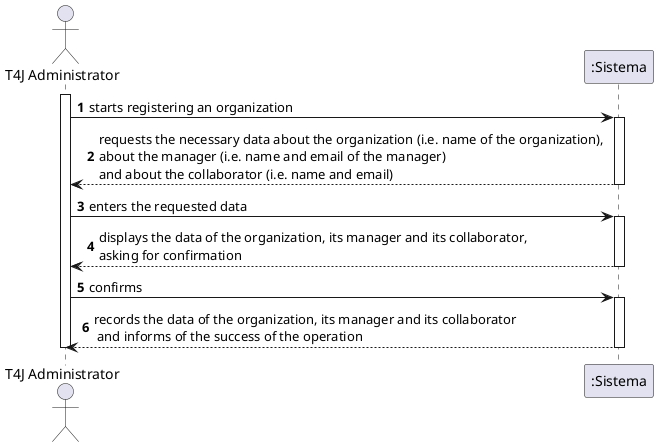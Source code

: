 @startuml
autonumber
actor "T4J Administrator" as ADM

activate ADM
ADM -> ":Sistema" : starts registering an organization
activate ":Sistema"
":Sistema" --> ADM : requests the necessary data about the organization (i.e. name of the organization), \nabout the manager (i.e. name and email of the manager) \nand about the collaborator (i.e. name and email)
deactivate ":Sistema"

ADM -> ":Sistema" : enters the requested data
activate ":Sistema"
":Sistema" --> ADM : displays the data of the organization, its manager and its collaborator, \nasking for confirmation
deactivate ":Sistema"

ADM -> ":Sistema" : confirms
activate ":Sistema"
":Sistema" --> ADM : records the data of the organization, its manager and its collaborator\n and informs of the success of the operation
deactivate ":Sistema"

deactivate ADM
@enduml
